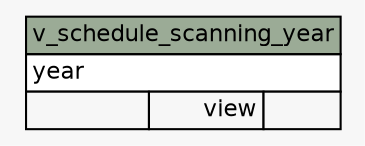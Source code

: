 // dot 2.38.0 on Linux 4.10.0-32-generic
digraph "v_schedule_scanning_year" {
  graph [
    rankdir="RL"
    bgcolor="#f7f7f7"
  ];
  node [
    fontname="Helvetica"
    fontsize="11"
    shape="plaintext"
  ];
  edge [
    arrowsize="0.8"
  ];
  "v_schedule_scanning_year" [
    label=<
    <TABLE BORDER="0" CELLBORDER="1" CELLSPACING="0" BGCOLOR="#ffffff">
      <TR><TD PORT="v_schedule_scanning_year.heading" COLSPAN="3" BGCOLOR="#9bab96" ALIGN="CENTER">v_schedule_scanning_year</TD></TR>
      <TR><TD PORT="year" COLSPAN="3" ALIGN="LEFT">year</TD></TR>
      <TR><TD ALIGN="LEFT" BGCOLOR="#f7f7f7">  </TD><TD ALIGN="RIGHT" BGCOLOR="#f7f7f7">view</TD><TD ALIGN="RIGHT" BGCOLOR="#f7f7f7">  </TD></TR>
    </TABLE>>
    URL="tables/v_schedule_scanning_year.html#"
    tooltip="v_schedule_scanning_year"
  ];
}
